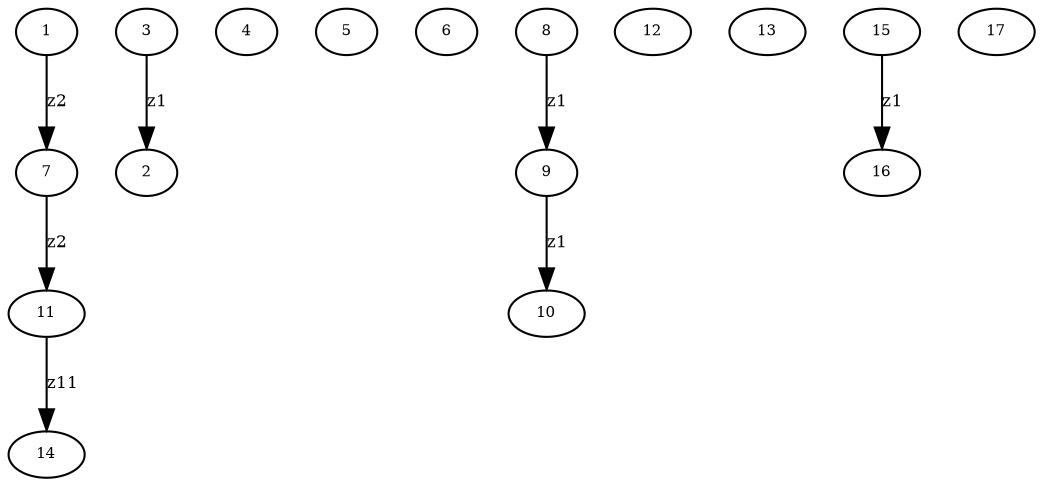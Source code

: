 digraph H {
"Delta 1,0v((1,1),2)" [label="1",fontsize=7,width=.01,height=.01];
"Delta 1,0v((1,1),2)" -> "Delta 1,0v((7,1),2)" [label="z2",fontsize=8];
"Delta 1,0v((2,1),2)" [label="2",fontsize=7,width=.01,height=.01];
"Delta 1,0v((3,1),2)" [label="3",fontsize=7,width=.01,height=.01];
"Delta 1,0v((3,1),2)" -> "Delta 1,0v((2,1),2)" [label="z1",fontsize=8];
"Delta 1,0v((4,1),2)" [label="4",fontsize=7,width=.01,height=.01];
"Delta 1,0v((5,1),2)" [label="5",fontsize=7,width=.01,height=.01];
"Delta 1,0v((6,1),2)" [label="6",fontsize=7,width=.01,height=.01];
"Delta 1,0v((7,1),2)" [label="7",fontsize=7,width=.01,height=.01];
"Delta 1,0v((7,1),2)" -> "Delta 1,0v((11,1),2)" [label="z2",fontsize=8];
"Delta 1,0v((8,1),2)" [label="8",fontsize=7,width=.01,height=.01];
"Delta 1,0v((8,1),2)" -> "Delta 1,0v((9,1),2)" [label="z1",fontsize=8];
"Delta 1,0v((9,1),2)" [label="9",fontsize=7,width=.01,height=.01];
"Delta 1,0v((9,1),2)" -> "Delta 1,0v((10,1),2)" [label="z1",fontsize=8];
"Delta 1,0v((10,1),2)" [label="10",fontsize=7,width=.01,height=.01];
"Delta 1,0v((11,1),2)" [label="11",fontsize=7,width=.01,height=.01];
"Delta 1,0v((11,1),2)" -> "Delta 1,0v((14,1),2)" [label="z11",fontsize=8];
"Delta 1,0v((12,1),2)" [label="12",fontsize=7,width=.01,height=.01];
"Delta 1,0v((13,1),2)" [label="13",fontsize=7,width=.01,height=.01];
"Delta 1,0v((14,1),2)" [label="14",fontsize=7,width=.01,height=.01];
"Delta 1,0v((15,1),2)" [label="15",fontsize=7,width=.01,height=.01];
"Delta 1,0v((15,1),2)" -> "Delta 1,0v((16,1),2)" [label="z1",fontsize=8];
"Delta 1,0v((16,1),2)" [label="16",fontsize=7,width=.01,height=.01];
"Delta 1,0v((17,1),2)" [label="17",fontsize=7,width=.01,height=.01];
}
